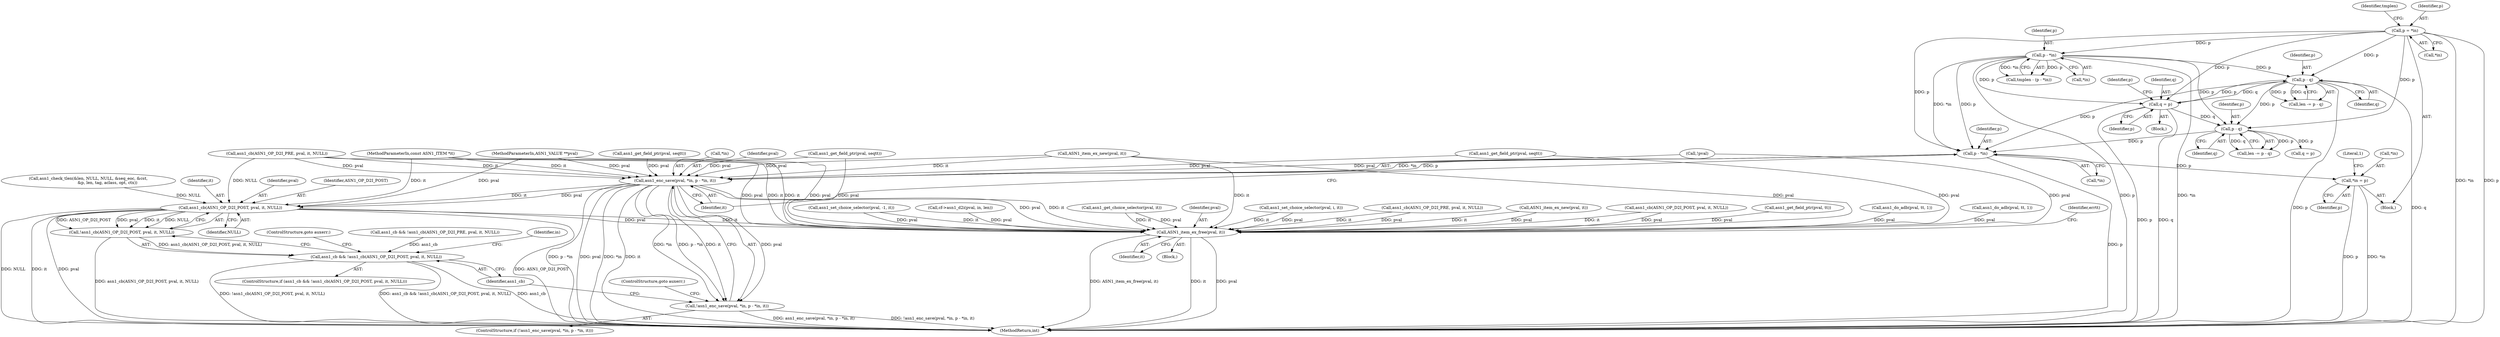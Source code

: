digraph "0_openssl_cc598f321fbac9c04da5766243ed55d55948637d@pointer" {
"1000972" [label="(Call,p - *in)"];
"1000892" [label="(Call,p - q)"];
"1000682" [label="(Call,p - *in)"];
"1000615" [label="(Call,p = *in)"];
"1000811" [label="(Call,q = p)"];
"1000830" [label="(Call,p - q)"];
"1000968" [label="(Call,asn1_enc_save(pval, *in, p - *in, it))"];
"1000967" [label="(Call,!asn1_enc_save(pval, *in, p - *in, it))"];
"1000982" [label="(Call,asn1_cb(ASN1_OP_D2I_POST, pval, it, NULL))"];
"1000981" [label="(Call,!asn1_cb(ASN1_OP_D2I_POST, pval, it, NULL))"];
"1000979" [label="(Call,asn1_cb && !asn1_cb(ASN1_OP_D2I_POST, pval, it, NULL))"];
"1001006" [label="(Call,ASN1_item_ex_free(pval, it))"];
"1000988" [label="(Call,*in = p)"];
"1000680" [label="(Call,tmplen - (p - *in))"];
"1000894" [label="(Identifier,q)"];
"1000893" [label="(Identifier,p)"];
"1000951" [label="(Call,asn1_get_field_ptr(pval, seqtt))"];
"1000811" [label="(Call,q = p)"];
"1000981" [label="(Call,!asn1_cb(ASN1_OP_D2I_POST, pval, it, NULL))"];
"1000993" [label="(Literal,1)"];
"1000832" [label="(Identifier,q)"];
"1000470" [label="(Call,asn1_get_choice_selector(pval, it))"];
"1001007" [label="(Identifier,pval)"];
"1000972" [label="(Call,p - *in)"];
"1000980" [label="(Identifier,asn1_cb)"];
"1000136" [label="(MethodParameterIn,ASN1_VALUE **pval)"];
"1000966" [label="(ControlStructure,if (!asn1_enc_save(pval, *in, p - *in, it)))"];
"1000977" [label="(ControlStructure,goto auxerr;)"];
"1000817" [label="(Identifier,p)"];
"1000813" [label="(Identifier,p)"];
"1000812" [label="(Identifier,q)"];
"1000973" [label="(Identifier,p)"];
"1000969" [label="(Identifier,pval)"];
"1000636" [label="(Call,asn1_check_tlen(&len, NULL, NULL, &seq_eoc, &cst,\n                              &p, len, tag, aclass, opt, ctx))"];
"1000967" [label="(Call,!asn1_enc_save(pval, *in, p - *in, it))"];
"1000987" [label="(ControlStructure,goto auxerr;)"];
"1000989" [label="(Call,*in)"];
"1000458" [label="(Call,asn1_cb(ASN1_OP_D2I_PRE, pval, it, NULL))"];
"1000991" [label="(Identifier,p)"];
"1000507" [label="(Call,ASN1_item_ex_new(pval, it))"];
"1001008" [label="(Identifier,it)"];
"1001021" [label="(MethodReturn,int)"];
"1000601" [label="(Call,asn1_cb(ASN1_OP_D2I_POST, pval, it, NULL))"];
"1000683" [label="(Identifier,p)"];
"1000986" [label="(Identifier,NULL)"];
"1000984" [label="(Identifier,pval)"];
"1000982" [label="(Call,asn1_cb(ASN1_OP_D2I_POST, pval, it, NULL))"];
"1000831" [label="(Identifier,p)"];
"1000542" [label="(Call,asn1_get_field_ptr(pval, tt))"];
"1000187" [label="(Call,!pval)"];
"1001006" [label="(Call,ASN1_item_ex_free(pval, it))"];
"1000716" [label="(Call,asn1_cb && !asn1_cb(ASN1_OP_D2I_PRE, pval, it, NULL))"];
"1000978" [label="(ControlStructure,if (asn1_cb && !asn1_cb(ASN1_OP_D2I_POST, pval, it, NULL)))"];
"1000620" [label="(Identifier,tmplen)"];
"1000794" [label="(Call,asn1_do_adb(pval, tt, 1))"];
"1000968" [label="(Call,asn1_enc_save(pval, *in, p - *in, it))"];
"1000763" [label="(Call,asn1_get_field_ptr(pval, seqtt))"];
"1000933" [label="(Call,asn1_do_adb(pval, tt, 1))"];
"1000983" [label="(Identifier,ASN1_OP_D2I_POST)"];
"1000617" [label="(Call,*in)"];
"1000974" [label="(Call,*in)"];
"1000976" [label="(Identifier,it)"];
"1000139" [label="(MethodParameterIn,const ASN1_ITEM *it)"];
"1001010" [label="(Identifier,errtt)"];
"1000970" [label="(Call,*in)"];
"1000204" [label="(Block,)"];
"1000719" [label="(Call,asn1_cb(ASN1_OP_D2I_PRE, pval, it, NULL))"];
"1000828" [label="(Call,len -= p - q)"];
"1000593" [label="(Call,asn1_set_choice_selector(pval, i, it))"];
"1000892" [label="(Call,p - q)"];
"1000985" [label="(Identifier,it)"];
"1000789" [label="(Block,)"];
"1000988" [label="(Call,*in = p)"];
"1000890" [label="(Call,len -= p - q)"];
"1000684" [label="(Call,*in)"];
"1000615" [label="(Call,p = *in)"];
"1000616" [label="(Identifier,p)"];
"1000499" [label="(Call,asn1_set_choice_selector(pval, -1, it))"];
"1000830" [label="(Call,p - q)"];
"1000804" [label="(Call,asn1_get_field_ptr(pval, seqtt))"];
"1000682" [label="(Call,p - *in)"];
"1000979" [label="(Call,asn1_cb && !asn1_cb(ASN1_OP_D2I_POST, pval, it, NULL))"];
"1000836" [label="(Call,q = p)"];
"1000707" [label="(Call,ASN1_item_ex_new(pval, it))"];
"1000432" [label="(Call,cf->asn1_d2i(pval, in, len))"];
"1000990" [label="(Identifier,in)"];
"1000144" [label="(Block,)"];
"1000972" -> "1000968"  [label="AST: "];
"1000972" -> "1000974"  [label="CFG: "];
"1000973" -> "1000972"  [label="AST: "];
"1000974" -> "1000972"  [label="AST: "];
"1000976" -> "1000972"  [label="CFG: "];
"1000972" -> "1001021"  [label="DDG: p"];
"1000972" -> "1000968"  [label="DDG: *in"];
"1000972" -> "1000968"  [label="DDG: p"];
"1000892" -> "1000972"  [label="DDG: p"];
"1000682" -> "1000972"  [label="DDG: p"];
"1000682" -> "1000972"  [label="DDG: *in"];
"1000615" -> "1000972"  [label="DDG: p"];
"1000830" -> "1000972"  [label="DDG: p"];
"1000972" -> "1000988"  [label="DDG: p"];
"1000892" -> "1000890"  [label="AST: "];
"1000892" -> "1000894"  [label="CFG: "];
"1000893" -> "1000892"  [label="AST: "];
"1000894" -> "1000892"  [label="AST: "];
"1000890" -> "1000892"  [label="CFG: "];
"1000892" -> "1001021"  [label="DDG: p"];
"1000892" -> "1001021"  [label="DDG: q"];
"1000892" -> "1000811"  [label="DDG: p"];
"1000892" -> "1000830"  [label="DDG: p"];
"1000892" -> "1000890"  [label="DDG: p"];
"1000892" -> "1000890"  [label="DDG: q"];
"1000682" -> "1000892"  [label="DDG: p"];
"1000615" -> "1000892"  [label="DDG: p"];
"1000811" -> "1000892"  [label="DDG: q"];
"1000682" -> "1000680"  [label="AST: "];
"1000682" -> "1000684"  [label="CFG: "];
"1000683" -> "1000682"  [label="AST: "];
"1000684" -> "1000682"  [label="AST: "];
"1000680" -> "1000682"  [label="CFG: "];
"1000682" -> "1001021"  [label="DDG: *in"];
"1000682" -> "1001021"  [label="DDG: p"];
"1000682" -> "1000680"  [label="DDG: p"];
"1000682" -> "1000680"  [label="DDG: *in"];
"1000615" -> "1000682"  [label="DDG: p"];
"1000682" -> "1000811"  [label="DDG: p"];
"1000682" -> "1000830"  [label="DDG: p"];
"1000615" -> "1000204"  [label="AST: "];
"1000615" -> "1000617"  [label="CFG: "];
"1000616" -> "1000615"  [label="AST: "];
"1000617" -> "1000615"  [label="AST: "];
"1000620" -> "1000615"  [label="CFG: "];
"1000615" -> "1001021"  [label="DDG: *in"];
"1000615" -> "1001021"  [label="DDG: p"];
"1000615" -> "1000811"  [label="DDG: p"];
"1000615" -> "1000830"  [label="DDG: p"];
"1000811" -> "1000789"  [label="AST: "];
"1000811" -> "1000813"  [label="CFG: "];
"1000812" -> "1000811"  [label="AST: "];
"1000813" -> "1000811"  [label="AST: "];
"1000817" -> "1000811"  [label="CFG: "];
"1000811" -> "1001021"  [label="DDG: p"];
"1000811" -> "1001021"  [label="DDG: q"];
"1000811" -> "1000830"  [label="DDG: q"];
"1000830" -> "1000828"  [label="AST: "];
"1000830" -> "1000832"  [label="CFG: "];
"1000831" -> "1000830"  [label="AST: "];
"1000832" -> "1000830"  [label="AST: "];
"1000828" -> "1000830"  [label="CFG: "];
"1000830" -> "1000828"  [label="DDG: p"];
"1000830" -> "1000828"  [label="DDG: q"];
"1000830" -> "1000836"  [label="DDG: p"];
"1000968" -> "1000967"  [label="AST: "];
"1000968" -> "1000976"  [label="CFG: "];
"1000969" -> "1000968"  [label="AST: "];
"1000970" -> "1000968"  [label="AST: "];
"1000976" -> "1000968"  [label="AST: "];
"1000967" -> "1000968"  [label="CFG: "];
"1000968" -> "1001021"  [label="DDG: p - *in"];
"1000968" -> "1001021"  [label="DDG: pval"];
"1000968" -> "1001021"  [label="DDG: *in"];
"1000968" -> "1001021"  [label="DDG: it"];
"1000968" -> "1000967"  [label="DDG: pval"];
"1000968" -> "1000967"  [label="DDG: *in"];
"1000968" -> "1000967"  [label="DDG: p - *in"];
"1000968" -> "1000967"  [label="DDG: it"];
"1000707" -> "1000968"  [label="DDG: pval"];
"1000707" -> "1000968"  [label="DDG: it"];
"1000951" -> "1000968"  [label="DDG: pval"];
"1000719" -> "1000968"  [label="DDG: pval"];
"1000719" -> "1000968"  [label="DDG: it"];
"1000187" -> "1000968"  [label="DDG: pval"];
"1000804" -> "1000968"  [label="DDG: pval"];
"1000763" -> "1000968"  [label="DDG: pval"];
"1000136" -> "1000968"  [label="DDG: pval"];
"1000139" -> "1000968"  [label="DDG: it"];
"1000968" -> "1000982"  [label="DDG: pval"];
"1000968" -> "1000982"  [label="DDG: it"];
"1000968" -> "1001006"  [label="DDG: pval"];
"1000968" -> "1001006"  [label="DDG: it"];
"1000967" -> "1000966"  [label="AST: "];
"1000977" -> "1000967"  [label="CFG: "];
"1000980" -> "1000967"  [label="CFG: "];
"1000967" -> "1001021"  [label="DDG: !asn1_enc_save(pval, *in, p - *in, it)"];
"1000967" -> "1001021"  [label="DDG: asn1_enc_save(pval, *in, p - *in, it)"];
"1000982" -> "1000981"  [label="AST: "];
"1000982" -> "1000986"  [label="CFG: "];
"1000983" -> "1000982"  [label="AST: "];
"1000984" -> "1000982"  [label="AST: "];
"1000985" -> "1000982"  [label="AST: "];
"1000986" -> "1000982"  [label="AST: "];
"1000981" -> "1000982"  [label="CFG: "];
"1000982" -> "1001021"  [label="DDG: pval"];
"1000982" -> "1001021"  [label="DDG: ASN1_OP_D2I_POST"];
"1000982" -> "1001021"  [label="DDG: NULL"];
"1000982" -> "1001021"  [label="DDG: it"];
"1000982" -> "1000981"  [label="DDG: ASN1_OP_D2I_POST"];
"1000982" -> "1000981"  [label="DDG: pval"];
"1000982" -> "1000981"  [label="DDG: it"];
"1000982" -> "1000981"  [label="DDG: NULL"];
"1000136" -> "1000982"  [label="DDG: pval"];
"1000139" -> "1000982"  [label="DDG: it"];
"1000636" -> "1000982"  [label="DDG: NULL"];
"1000719" -> "1000982"  [label="DDG: NULL"];
"1000982" -> "1001006"  [label="DDG: pval"];
"1000982" -> "1001006"  [label="DDG: it"];
"1000981" -> "1000979"  [label="AST: "];
"1000979" -> "1000981"  [label="CFG: "];
"1000981" -> "1001021"  [label="DDG: asn1_cb(ASN1_OP_D2I_POST, pval, it, NULL)"];
"1000981" -> "1000979"  [label="DDG: asn1_cb(ASN1_OP_D2I_POST, pval, it, NULL)"];
"1000979" -> "1000978"  [label="AST: "];
"1000979" -> "1000980"  [label="CFG: "];
"1000980" -> "1000979"  [label="AST: "];
"1000987" -> "1000979"  [label="CFG: "];
"1000990" -> "1000979"  [label="CFG: "];
"1000979" -> "1001021"  [label="DDG: !asn1_cb(ASN1_OP_D2I_POST, pval, it, NULL)"];
"1000979" -> "1001021"  [label="DDG: asn1_cb && !asn1_cb(ASN1_OP_D2I_POST, pval, it, NULL)"];
"1000979" -> "1001021"  [label="DDG: asn1_cb"];
"1000716" -> "1000979"  [label="DDG: asn1_cb"];
"1001006" -> "1000144"  [label="AST: "];
"1001006" -> "1001008"  [label="CFG: "];
"1001007" -> "1001006"  [label="AST: "];
"1001008" -> "1001006"  [label="AST: "];
"1001010" -> "1001006"  [label="CFG: "];
"1001006" -> "1001021"  [label="DDG: it"];
"1001006" -> "1001021"  [label="DDG: pval"];
"1001006" -> "1001021"  [label="DDG: ASN1_item_ex_free(pval, it)"];
"1000707" -> "1001006"  [label="DDG: pval"];
"1000707" -> "1001006"  [label="DDG: it"];
"1000794" -> "1001006"  [label="DDG: pval"];
"1000719" -> "1001006"  [label="DDG: pval"];
"1000719" -> "1001006"  [label="DDG: it"];
"1000499" -> "1001006"  [label="DDG: pval"];
"1000499" -> "1001006"  [label="DDG: it"];
"1000542" -> "1001006"  [label="DDG: pval"];
"1000432" -> "1001006"  [label="DDG: pval"];
"1000593" -> "1001006"  [label="DDG: pval"];
"1000593" -> "1001006"  [label="DDG: it"];
"1000601" -> "1001006"  [label="DDG: pval"];
"1000601" -> "1001006"  [label="DDG: it"];
"1000470" -> "1001006"  [label="DDG: pval"];
"1000470" -> "1001006"  [label="DDG: it"];
"1000507" -> "1001006"  [label="DDG: pval"];
"1000507" -> "1001006"  [label="DDG: it"];
"1000187" -> "1001006"  [label="DDG: pval"];
"1000804" -> "1001006"  [label="DDG: pval"];
"1000458" -> "1001006"  [label="DDG: pval"];
"1000458" -> "1001006"  [label="DDG: it"];
"1000933" -> "1001006"  [label="DDG: pval"];
"1000763" -> "1001006"  [label="DDG: pval"];
"1000136" -> "1001006"  [label="DDG: pval"];
"1000139" -> "1001006"  [label="DDG: it"];
"1000988" -> "1000204"  [label="AST: "];
"1000988" -> "1000991"  [label="CFG: "];
"1000989" -> "1000988"  [label="AST: "];
"1000991" -> "1000988"  [label="AST: "];
"1000993" -> "1000988"  [label="CFG: "];
"1000988" -> "1001021"  [label="DDG: *in"];
"1000988" -> "1001021"  [label="DDG: p"];
}
